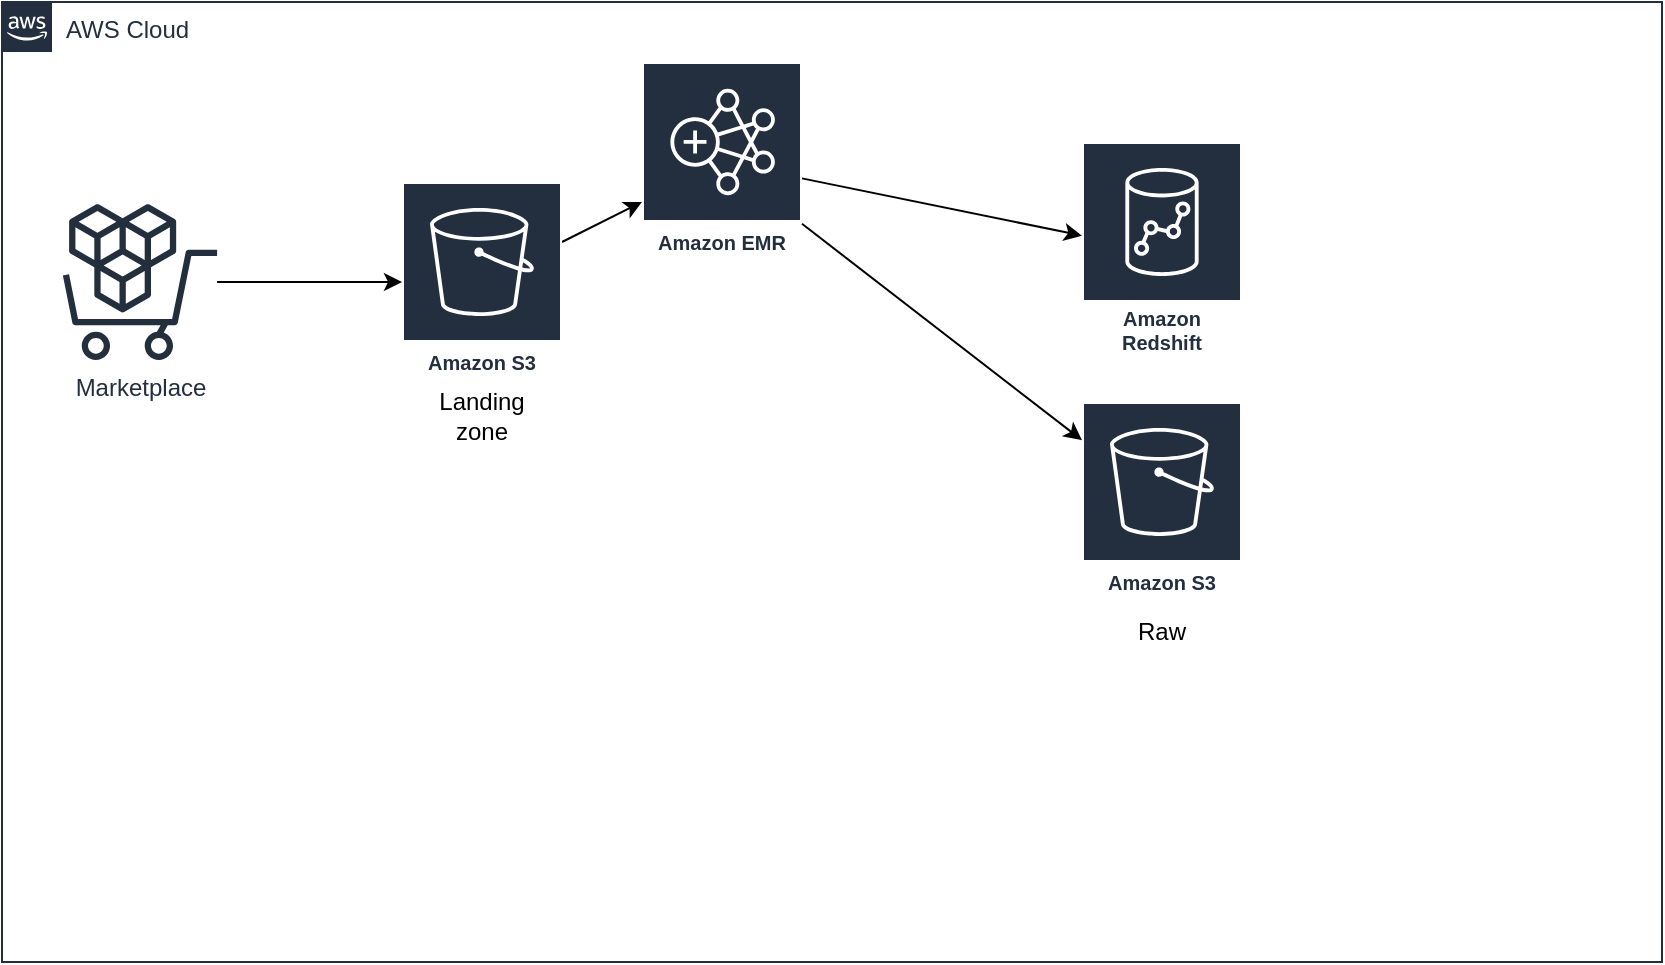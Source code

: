 <mxfile>
    <diagram id="7u0tjs2_i5mqCkMGg-q6" name="Page-1">
        <mxGraphModel dx="902" dy="488" grid="1" gridSize="10" guides="1" tooltips="1" connect="1" arrows="1" fold="1" page="1" pageScale="1" pageWidth="850" pageHeight="1100" math="0" shadow="0">
            <root>
                <mxCell id="0"/>
                <mxCell id="1" parent="0"/>
                <mxCell id="685" value="AWS Cloud" style="points=[[0,0],[0.25,0],[0.5,0],[0.75,0],[1,0],[1,0.25],[1,0.5],[1,0.75],[1,1],[0.75,1],[0.5,1],[0.25,1],[0,1],[0,0.75],[0,0.5],[0,0.25]];outlineConnect=0;gradientColor=none;html=1;whiteSpace=wrap;fontSize=12;fontStyle=0;container=1;pointerEvents=0;collapsible=0;recursiveResize=0;shape=mxgraph.aws4.group;grIcon=mxgraph.aws4.group_aws_cloud_alt;strokeColor=#232F3E;fillColor=none;verticalAlign=top;align=left;spacingLeft=30;fontColor=#232F3E;dashed=0;" vertex="1" parent="1">
                    <mxGeometry x="10" y="10" width="830" height="480" as="geometry"/>
                </mxCell>
                <mxCell id="691" style="edgeStyle=none;html=1;" edge="1" parent="685" source="686" target="690">
                    <mxGeometry relative="1" as="geometry"/>
                </mxCell>
                <mxCell id="686" value="Amazon S3" style="sketch=0;outlineConnect=0;fontColor=#232F3E;gradientColor=none;strokeColor=#ffffff;fillColor=#232F3E;dashed=0;verticalLabelPosition=middle;verticalAlign=bottom;align=center;html=1;whiteSpace=wrap;fontSize=10;fontStyle=1;spacing=3;shape=mxgraph.aws4.productIcon;prIcon=mxgraph.aws4.s3;" vertex="1" parent="685">
                    <mxGeometry x="200" y="90" width="80" height="100" as="geometry"/>
                </mxCell>
                <mxCell id="689" style="edgeStyle=none;html=1;" edge="1" parent="685" source="687" target="686">
                    <mxGeometry relative="1" as="geometry"/>
                </mxCell>
                <mxCell id="687" value="Marketplace&lt;br&gt;" style="sketch=0;outlineConnect=0;fontColor=#232F3E;gradientColor=none;fillColor=#232F3D;strokeColor=none;dashed=0;verticalLabelPosition=bottom;verticalAlign=top;align=center;html=1;fontSize=12;fontStyle=0;aspect=fixed;pointerEvents=1;shape=mxgraph.aws4.marketplace;" vertex="1" parent="685">
                    <mxGeometry x="30" y="101" width="78" height="78" as="geometry"/>
                </mxCell>
                <mxCell id="693" style="edgeStyle=none;html=1;" edge="1" parent="685" source="690" target="692">
                    <mxGeometry relative="1" as="geometry"/>
                </mxCell>
                <mxCell id="690" value="Amazon EMR" style="sketch=0;outlineConnect=0;fontColor=#232F3E;gradientColor=none;strokeColor=#ffffff;fillColor=#232F3E;dashed=0;verticalLabelPosition=middle;verticalAlign=bottom;align=center;html=1;whiteSpace=wrap;fontSize=10;fontStyle=1;spacing=3;shape=mxgraph.aws4.productIcon;prIcon=mxgraph.aws4.emr;" vertex="1" parent="685">
                    <mxGeometry x="320" y="30" width="80" height="100" as="geometry"/>
                </mxCell>
                <mxCell id="692" value="Amazon Redshift" style="sketch=0;outlineConnect=0;fontColor=#232F3E;gradientColor=none;strokeColor=#ffffff;fillColor=#232F3E;dashed=0;verticalLabelPosition=middle;verticalAlign=bottom;align=center;html=1;whiteSpace=wrap;fontSize=10;fontStyle=1;spacing=3;shape=mxgraph.aws4.productIcon;prIcon=mxgraph.aws4.redshift;" vertex="1" parent="685">
                    <mxGeometry x="540" y="70" width="80" height="110" as="geometry"/>
                </mxCell>
                <mxCell id="694" value="Amazon S3" style="sketch=0;outlineConnect=0;fontColor=#232F3E;gradientColor=none;strokeColor=#ffffff;fillColor=#232F3E;dashed=0;verticalLabelPosition=middle;verticalAlign=bottom;align=center;html=1;whiteSpace=wrap;fontSize=10;fontStyle=1;spacing=3;shape=mxgraph.aws4.productIcon;prIcon=mxgraph.aws4.s3;" vertex="1" parent="685">
                    <mxGeometry x="540" y="200" width="80" height="100" as="geometry"/>
                </mxCell>
                <mxCell id="695" value="Landing zone" style="text;html=1;strokeColor=none;fillColor=none;align=center;verticalAlign=middle;whiteSpace=wrap;rounded=0;" vertex="1" parent="685">
                    <mxGeometry x="210" y="192" width="60" height="30" as="geometry"/>
                </mxCell>
                <mxCell id="697" style="edgeStyle=none;html=1;" edge="1" parent="685" source="690" target="694">
                    <mxGeometry relative="1" as="geometry">
                        <mxPoint x="410" y="98.182" as="sourcePoint"/>
                        <mxPoint x="550" y="126.818" as="targetPoint"/>
                    </mxGeometry>
                </mxCell>
                <mxCell id="699" value="Raw" style="text;html=1;strokeColor=none;fillColor=none;align=center;verticalAlign=middle;whiteSpace=wrap;rounded=0;" vertex="1" parent="685">
                    <mxGeometry x="550" y="300" width="60" height="30" as="geometry"/>
                </mxCell>
            </root>
        </mxGraphModel>
    </diagram>
</mxfile>
